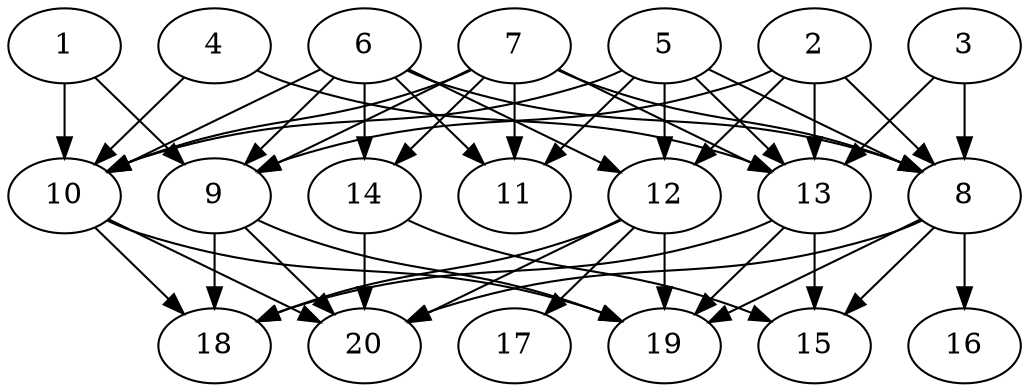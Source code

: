 // DAG automatically generated by daggen at Thu Oct  3 13:58:42 2019
// ./daggen --dot -n 20 --ccr 0.5 --fat 0.7 --regular 0.9 --density 0.7 --mindata 5242880 --maxdata 52428800 
digraph G {
  1 [size="43444224", alpha="0.02", expect_size="21722112"] 
  1 -> 9 [size ="21722112"]
  1 -> 10 [size ="21722112"]
  2 [size="83787776", alpha="0.07", expect_size="41893888"] 
  2 -> 8 [size ="41893888"]
  2 -> 9 [size ="41893888"]
  2 -> 12 [size ="41893888"]
  2 -> 13 [size ="41893888"]
  3 [size="46303232", alpha="0.18", expect_size="23151616"] 
  3 -> 8 [size ="23151616"]
  3 -> 13 [size ="23151616"]
  4 [size="67559424", alpha="0.17", expect_size="33779712"] 
  4 -> 10 [size ="33779712"]
  4 -> 13 [size ="33779712"]
  5 [size="64292864", alpha="0.08", expect_size="32146432"] 
  5 -> 8 [size ="32146432"]
  5 -> 10 [size ="32146432"]
  5 -> 11 [size ="32146432"]
  5 -> 12 [size ="32146432"]
  5 -> 13 [size ="32146432"]
  6 [size="87480320", alpha="0.02", expect_size="43740160"] 
  6 -> 8 [size ="43740160"]
  6 -> 9 [size ="43740160"]
  6 -> 10 [size ="43740160"]
  6 -> 11 [size ="43740160"]
  6 -> 12 [size ="43740160"]
  6 -> 14 [size ="43740160"]
  7 [size="38197248", alpha="0.05", expect_size="19098624"] 
  7 -> 8 [size ="19098624"]
  7 -> 9 [size ="19098624"]
  7 -> 10 [size ="19098624"]
  7 -> 11 [size ="19098624"]
  7 -> 13 [size ="19098624"]
  7 -> 14 [size ="19098624"]
  8 [size="83388416", alpha="0.07", expect_size="41694208"] 
  8 -> 15 [size ="41694208"]
  8 -> 16 [size ="41694208"]
  8 -> 19 [size ="41694208"]
  8 -> 20 [size ="41694208"]
  9 [size="13832192", alpha="0.07", expect_size="6916096"] 
  9 -> 18 [size ="6916096"]
  9 -> 19 [size ="6916096"]
  9 -> 20 [size ="6916096"]
  10 [size="16353280", alpha="0.12", expect_size="8176640"] 
  10 -> 18 [size ="8176640"]
  10 -> 19 [size ="8176640"]
  10 -> 20 [size ="8176640"]
  11 [size="48560128", alpha="0.00", expect_size="24280064"] 
  12 [size="56041472", alpha="0.15", expect_size="28020736"] 
  12 -> 17 [size ="28020736"]
  12 -> 18 [size ="28020736"]
  12 -> 19 [size ="28020736"]
  12 -> 20 [size ="28020736"]
  13 [size="90415104", alpha="0.08", expect_size="45207552"] 
  13 -> 15 [size ="45207552"]
  13 -> 18 [size ="45207552"]
  13 -> 19 [size ="45207552"]
  14 [size="82087936", alpha="0.02", expect_size="41043968"] 
  14 -> 15 [size ="41043968"]
  14 -> 20 [size ="41043968"]
  15 [size="69300224", alpha="0.03", expect_size="34650112"] 
  16 [size="11198464", alpha="0.02", expect_size="5599232"] 
  17 [size="19404800", alpha="0.20", expect_size="9702400"] 
  18 [size="44011520", alpha="0.06", expect_size="22005760"] 
  19 [size="77410304", alpha="0.01", expect_size="38705152"] 
  20 [size="16328704", alpha="0.19", expect_size="8164352"] 
}
